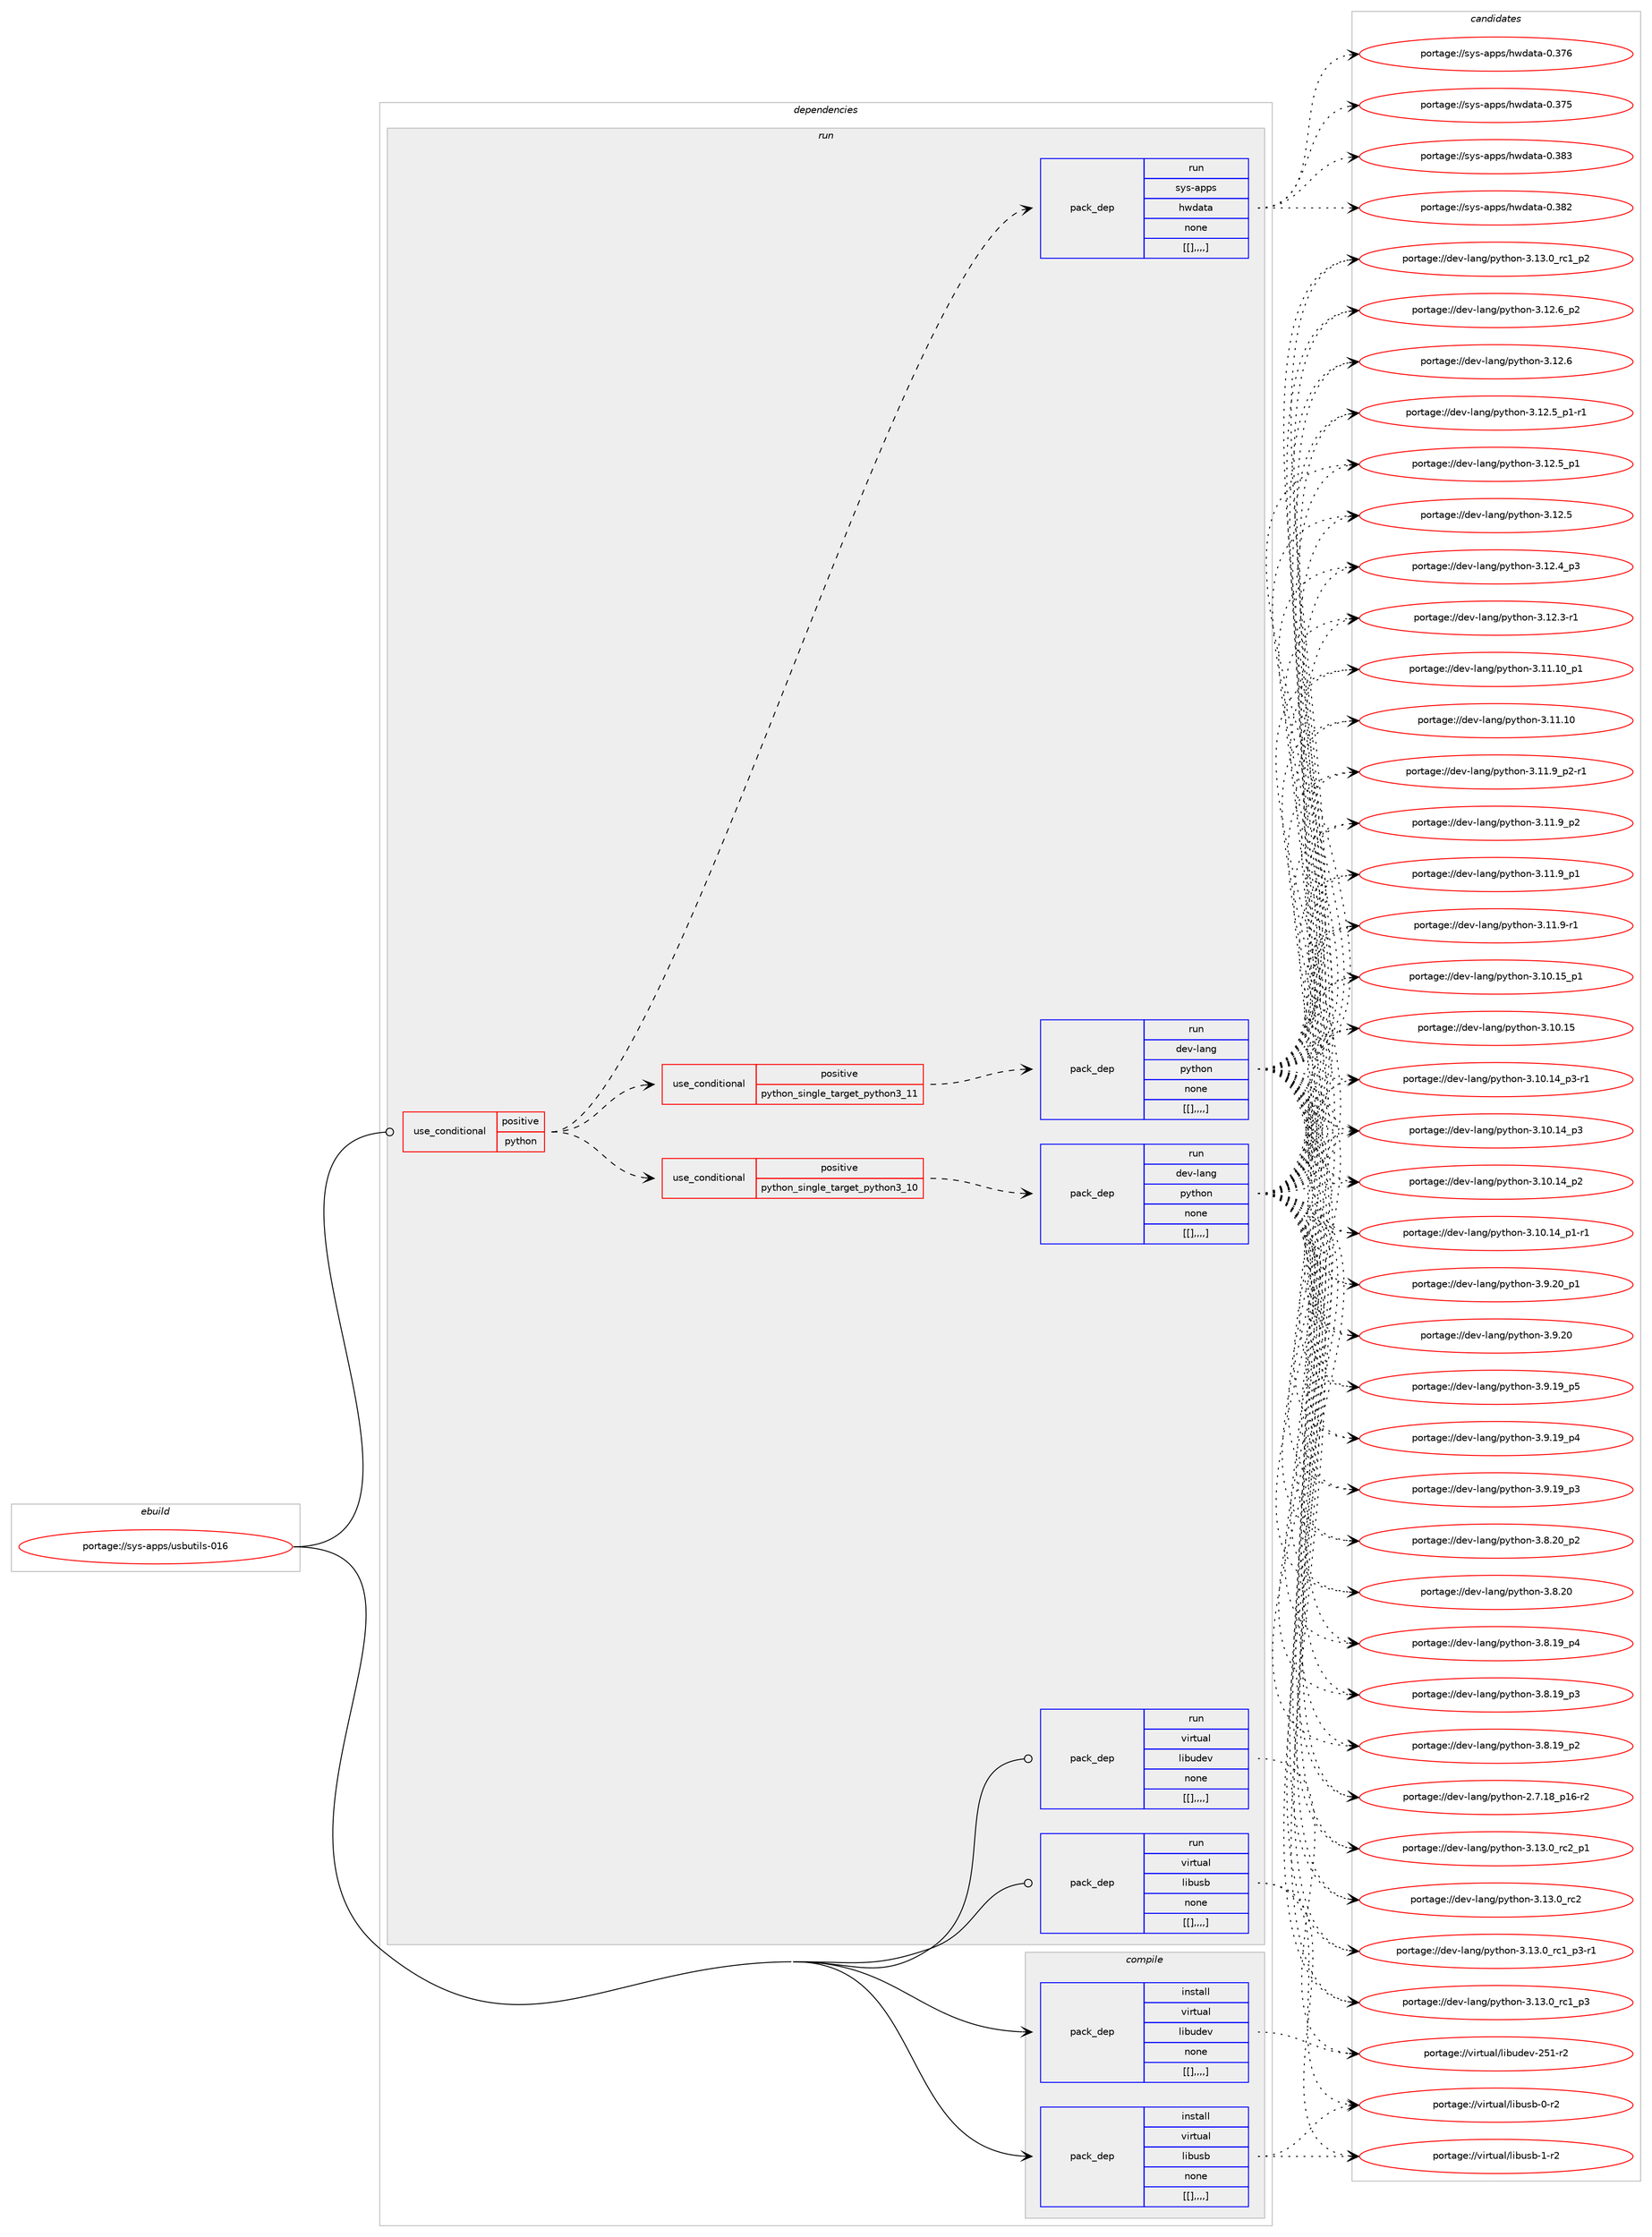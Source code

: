 digraph prolog {

# *************
# Graph options
# *************

newrank=true;
concentrate=true;
compound=true;
graph [rankdir=LR,fontname=Helvetica,fontsize=10,ranksep=1.5];#, ranksep=2.5, nodesep=0.2];
edge  [arrowhead=vee];
node  [fontname=Helvetica,fontsize=10];

# **********
# The ebuild
# **********

subgraph cluster_leftcol {
color=gray;
label=<<i>ebuild</i>>;
id [label="portage://sys-apps/usbutils-016", color=red, width=4, href="../sys-apps/usbutils-016.svg"];
}

# ****************
# The dependencies
# ****************

subgraph cluster_midcol {
color=gray;
label=<<i>dependencies</i>>;
subgraph cluster_compile {
fillcolor="#eeeeee";
style=filled;
label=<<i>compile</i>>;
subgraph pack13170 {
dependency21187 [label=<<TABLE BORDER="0" CELLBORDER="1" CELLSPACING="0" CELLPADDING="4" WIDTH="220"><TR><TD ROWSPAN="6" CELLPADDING="30">pack_dep</TD></TR><TR><TD WIDTH="110">install</TD></TR><TR><TD>virtual</TD></TR><TR><TD>libudev</TD></TR><TR><TD>none</TD></TR><TR><TD>[[],,,,]</TD></TR></TABLE>>, shape=none, color=blue];
}
id:e -> dependency21187:w [weight=20,style="solid",arrowhead="vee"];
subgraph pack13171 {
dependency21188 [label=<<TABLE BORDER="0" CELLBORDER="1" CELLSPACING="0" CELLPADDING="4" WIDTH="220"><TR><TD ROWSPAN="6" CELLPADDING="30">pack_dep</TD></TR><TR><TD WIDTH="110">install</TD></TR><TR><TD>virtual</TD></TR><TR><TD>libusb</TD></TR><TR><TD>none</TD></TR><TR><TD>[[],,,,]</TD></TR></TABLE>>, shape=none, color=blue];
}
id:e -> dependency21188:w [weight=20,style="solid",arrowhead="vee"];
}
subgraph cluster_compileandrun {
fillcolor="#eeeeee";
style=filled;
label=<<i>compile and run</i>>;
}
subgraph cluster_run {
fillcolor="#eeeeee";
style=filled;
label=<<i>run</i>>;
subgraph cond7961 {
dependency21189 [label=<<TABLE BORDER="0" CELLBORDER="1" CELLSPACING="0" CELLPADDING="4"><TR><TD ROWSPAN="3" CELLPADDING="10">use_conditional</TD></TR><TR><TD>positive</TD></TR><TR><TD>python</TD></TR></TABLE>>, shape=none, color=red];
subgraph cond7962 {
dependency21190 [label=<<TABLE BORDER="0" CELLBORDER="1" CELLSPACING="0" CELLPADDING="4"><TR><TD ROWSPAN="3" CELLPADDING="10">use_conditional</TD></TR><TR><TD>positive</TD></TR><TR><TD>python_single_target_python3_10</TD></TR></TABLE>>, shape=none, color=red];
subgraph pack13172 {
dependency21191 [label=<<TABLE BORDER="0" CELLBORDER="1" CELLSPACING="0" CELLPADDING="4" WIDTH="220"><TR><TD ROWSPAN="6" CELLPADDING="30">pack_dep</TD></TR><TR><TD WIDTH="110">run</TD></TR><TR><TD>dev-lang</TD></TR><TR><TD>python</TD></TR><TR><TD>none</TD></TR><TR><TD>[[],,,,]</TD></TR></TABLE>>, shape=none, color=blue];
}
dependency21190:e -> dependency21191:w [weight=20,style="dashed",arrowhead="vee"];
}
dependency21189:e -> dependency21190:w [weight=20,style="dashed",arrowhead="vee"];
subgraph cond7963 {
dependency21192 [label=<<TABLE BORDER="0" CELLBORDER="1" CELLSPACING="0" CELLPADDING="4"><TR><TD ROWSPAN="3" CELLPADDING="10">use_conditional</TD></TR><TR><TD>positive</TD></TR><TR><TD>python_single_target_python3_11</TD></TR></TABLE>>, shape=none, color=red];
subgraph pack13173 {
dependency21193 [label=<<TABLE BORDER="0" CELLBORDER="1" CELLSPACING="0" CELLPADDING="4" WIDTH="220"><TR><TD ROWSPAN="6" CELLPADDING="30">pack_dep</TD></TR><TR><TD WIDTH="110">run</TD></TR><TR><TD>dev-lang</TD></TR><TR><TD>python</TD></TR><TR><TD>none</TD></TR><TR><TD>[[],,,,]</TD></TR></TABLE>>, shape=none, color=blue];
}
dependency21192:e -> dependency21193:w [weight=20,style="dashed",arrowhead="vee"];
}
dependency21189:e -> dependency21192:w [weight=20,style="dashed",arrowhead="vee"];
subgraph pack13174 {
dependency21194 [label=<<TABLE BORDER="0" CELLBORDER="1" CELLSPACING="0" CELLPADDING="4" WIDTH="220"><TR><TD ROWSPAN="6" CELLPADDING="30">pack_dep</TD></TR><TR><TD WIDTH="110">run</TD></TR><TR><TD>sys-apps</TD></TR><TR><TD>hwdata</TD></TR><TR><TD>none</TD></TR><TR><TD>[[],,,,]</TD></TR></TABLE>>, shape=none, color=blue];
}
dependency21189:e -> dependency21194:w [weight=20,style="dashed",arrowhead="vee"];
}
id:e -> dependency21189:w [weight=20,style="solid",arrowhead="odot"];
subgraph pack13175 {
dependency21195 [label=<<TABLE BORDER="0" CELLBORDER="1" CELLSPACING="0" CELLPADDING="4" WIDTH="220"><TR><TD ROWSPAN="6" CELLPADDING="30">pack_dep</TD></TR><TR><TD WIDTH="110">run</TD></TR><TR><TD>virtual</TD></TR><TR><TD>libudev</TD></TR><TR><TD>none</TD></TR><TR><TD>[[],,,,]</TD></TR></TABLE>>, shape=none, color=blue];
}
id:e -> dependency21195:w [weight=20,style="solid",arrowhead="odot"];
subgraph pack13176 {
dependency21196 [label=<<TABLE BORDER="0" CELLBORDER="1" CELLSPACING="0" CELLPADDING="4" WIDTH="220"><TR><TD ROWSPAN="6" CELLPADDING="30">pack_dep</TD></TR><TR><TD WIDTH="110">run</TD></TR><TR><TD>virtual</TD></TR><TR><TD>libusb</TD></TR><TR><TD>none</TD></TR><TR><TD>[[],,,,]</TD></TR></TABLE>>, shape=none, color=blue];
}
id:e -> dependency21196:w [weight=20,style="solid",arrowhead="odot"];
}
}

# **************
# The candidates
# **************

subgraph cluster_choices {
rank=same;
color=gray;
label=<<i>candidates</i>>;

subgraph choice13170 {
color=black;
nodesep=1;
choice118105114116117971084710810598117100101118455053494511450 [label="portage://virtual/libudev-251-r2", color=red, width=4,href="../virtual/libudev-251-r2.svg"];
dependency21187:e -> choice118105114116117971084710810598117100101118455053494511450:w [style=dotted,weight="100"];
}
subgraph choice13171 {
color=black;
nodesep=1;
choice1181051141161179710847108105981171159845494511450 [label="portage://virtual/libusb-1-r2", color=red, width=4,href="../virtual/libusb-1-r2.svg"];
choice1181051141161179710847108105981171159845484511450 [label="portage://virtual/libusb-0-r2", color=red, width=4,href="../virtual/libusb-0-r2.svg"];
dependency21188:e -> choice1181051141161179710847108105981171159845494511450:w [style=dotted,weight="100"];
dependency21188:e -> choice1181051141161179710847108105981171159845484511450:w [style=dotted,weight="100"];
}
subgraph choice13172 {
color=black;
nodesep=1;
choice100101118451089711010347112121116104111110455146495146489511499509511249 [label="portage://dev-lang/python-3.13.0_rc2_p1", color=red, width=4,href="../dev-lang/python-3.13.0_rc2_p1.svg"];
choice10010111845108971101034711212111610411111045514649514648951149950 [label="portage://dev-lang/python-3.13.0_rc2", color=red, width=4,href="../dev-lang/python-3.13.0_rc2.svg"];
choice1001011184510897110103471121211161041111104551464951464895114994995112514511449 [label="portage://dev-lang/python-3.13.0_rc1_p3-r1", color=red, width=4,href="../dev-lang/python-3.13.0_rc1_p3-r1.svg"];
choice100101118451089711010347112121116104111110455146495146489511499499511251 [label="portage://dev-lang/python-3.13.0_rc1_p3", color=red, width=4,href="../dev-lang/python-3.13.0_rc1_p3.svg"];
choice100101118451089711010347112121116104111110455146495146489511499499511250 [label="portage://dev-lang/python-3.13.0_rc1_p2", color=red, width=4,href="../dev-lang/python-3.13.0_rc1_p2.svg"];
choice100101118451089711010347112121116104111110455146495046549511250 [label="portage://dev-lang/python-3.12.6_p2", color=red, width=4,href="../dev-lang/python-3.12.6_p2.svg"];
choice10010111845108971101034711212111610411111045514649504654 [label="portage://dev-lang/python-3.12.6", color=red, width=4,href="../dev-lang/python-3.12.6.svg"];
choice1001011184510897110103471121211161041111104551464950465395112494511449 [label="portage://dev-lang/python-3.12.5_p1-r1", color=red, width=4,href="../dev-lang/python-3.12.5_p1-r1.svg"];
choice100101118451089711010347112121116104111110455146495046539511249 [label="portage://dev-lang/python-3.12.5_p1", color=red, width=4,href="../dev-lang/python-3.12.5_p1.svg"];
choice10010111845108971101034711212111610411111045514649504653 [label="portage://dev-lang/python-3.12.5", color=red, width=4,href="../dev-lang/python-3.12.5.svg"];
choice100101118451089711010347112121116104111110455146495046529511251 [label="portage://dev-lang/python-3.12.4_p3", color=red, width=4,href="../dev-lang/python-3.12.4_p3.svg"];
choice100101118451089711010347112121116104111110455146495046514511449 [label="portage://dev-lang/python-3.12.3-r1", color=red, width=4,href="../dev-lang/python-3.12.3-r1.svg"];
choice10010111845108971101034711212111610411111045514649494649489511249 [label="portage://dev-lang/python-3.11.10_p1", color=red, width=4,href="../dev-lang/python-3.11.10_p1.svg"];
choice1001011184510897110103471121211161041111104551464949464948 [label="portage://dev-lang/python-3.11.10", color=red, width=4,href="../dev-lang/python-3.11.10.svg"];
choice1001011184510897110103471121211161041111104551464949465795112504511449 [label="portage://dev-lang/python-3.11.9_p2-r1", color=red, width=4,href="../dev-lang/python-3.11.9_p2-r1.svg"];
choice100101118451089711010347112121116104111110455146494946579511250 [label="portage://dev-lang/python-3.11.9_p2", color=red, width=4,href="../dev-lang/python-3.11.9_p2.svg"];
choice100101118451089711010347112121116104111110455146494946579511249 [label="portage://dev-lang/python-3.11.9_p1", color=red, width=4,href="../dev-lang/python-3.11.9_p1.svg"];
choice100101118451089711010347112121116104111110455146494946574511449 [label="portage://dev-lang/python-3.11.9-r1", color=red, width=4,href="../dev-lang/python-3.11.9-r1.svg"];
choice10010111845108971101034711212111610411111045514649484649539511249 [label="portage://dev-lang/python-3.10.15_p1", color=red, width=4,href="../dev-lang/python-3.10.15_p1.svg"];
choice1001011184510897110103471121211161041111104551464948464953 [label="portage://dev-lang/python-3.10.15", color=red, width=4,href="../dev-lang/python-3.10.15.svg"];
choice100101118451089711010347112121116104111110455146494846495295112514511449 [label="portage://dev-lang/python-3.10.14_p3-r1", color=red, width=4,href="../dev-lang/python-3.10.14_p3-r1.svg"];
choice10010111845108971101034711212111610411111045514649484649529511251 [label="portage://dev-lang/python-3.10.14_p3", color=red, width=4,href="../dev-lang/python-3.10.14_p3.svg"];
choice10010111845108971101034711212111610411111045514649484649529511250 [label="portage://dev-lang/python-3.10.14_p2", color=red, width=4,href="../dev-lang/python-3.10.14_p2.svg"];
choice100101118451089711010347112121116104111110455146494846495295112494511449 [label="portage://dev-lang/python-3.10.14_p1-r1", color=red, width=4,href="../dev-lang/python-3.10.14_p1-r1.svg"];
choice100101118451089711010347112121116104111110455146574650489511249 [label="portage://dev-lang/python-3.9.20_p1", color=red, width=4,href="../dev-lang/python-3.9.20_p1.svg"];
choice10010111845108971101034711212111610411111045514657465048 [label="portage://dev-lang/python-3.9.20", color=red, width=4,href="../dev-lang/python-3.9.20.svg"];
choice100101118451089711010347112121116104111110455146574649579511253 [label="portage://dev-lang/python-3.9.19_p5", color=red, width=4,href="../dev-lang/python-3.9.19_p5.svg"];
choice100101118451089711010347112121116104111110455146574649579511252 [label="portage://dev-lang/python-3.9.19_p4", color=red, width=4,href="../dev-lang/python-3.9.19_p4.svg"];
choice100101118451089711010347112121116104111110455146574649579511251 [label="portage://dev-lang/python-3.9.19_p3", color=red, width=4,href="../dev-lang/python-3.9.19_p3.svg"];
choice100101118451089711010347112121116104111110455146564650489511250 [label="portage://dev-lang/python-3.8.20_p2", color=red, width=4,href="../dev-lang/python-3.8.20_p2.svg"];
choice10010111845108971101034711212111610411111045514656465048 [label="portage://dev-lang/python-3.8.20", color=red, width=4,href="../dev-lang/python-3.8.20.svg"];
choice100101118451089711010347112121116104111110455146564649579511252 [label="portage://dev-lang/python-3.8.19_p4", color=red, width=4,href="../dev-lang/python-3.8.19_p4.svg"];
choice100101118451089711010347112121116104111110455146564649579511251 [label="portage://dev-lang/python-3.8.19_p3", color=red, width=4,href="../dev-lang/python-3.8.19_p3.svg"];
choice100101118451089711010347112121116104111110455146564649579511250 [label="portage://dev-lang/python-3.8.19_p2", color=red, width=4,href="../dev-lang/python-3.8.19_p2.svg"];
choice100101118451089711010347112121116104111110455046554649569511249544511450 [label="portage://dev-lang/python-2.7.18_p16-r2", color=red, width=4,href="../dev-lang/python-2.7.18_p16-r2.svg"];
dependency21191:e -> choice100101118451089711010347112121116104111110455146495146489511499509511249:w [style=dotted,weight="100"];
dependency21191:e -> choice10010111845108971101034711212111610411111045514649514648951149950:w [style=dotted,weight="100"];
dependency21191:e -> choice1001011184510897110103471121211161041111104551464951464895114994995112514511449:w [style=dotted,weight="100"];
dependency21191:e -> choice100101118451089711010347112121116104111110455146495146489511499499511251:w [style=dotted,weight="100"];
dependency21191:e -> choice100101118451089711010347112121116104111110455146495146489511499499511250:w [style=dotted,weight="100"];
dependency21191:e -> choice100101118451089711010347112121116104111110455146495046549511250:w [style=dotted,weight="100"];
dependency21191:e -> choice10010111845108971101034711212111610411111045514649504654:w [style=dotted,weight="100"];
dependency21191:e -> choice1001011184510897110103471121211161041111104551464950465395112494511449:w [style=dotted,weight="100"];
dependency21191:e -> choice100101118451089711010347112121116104111110455146495046539511249:w [style=dotted,weight="100"];
dependency21191:e -> choice10010111845108971101034711212111610411111045514649504653:w [style=dotted,weight="100"];
dependency21191:e -> choice100101118451089711010347112121116104111110455146495046529511251:w [style=dotted,weight="100"];
dependency21191:e -> choice100101118451089711010347112121116104111110455146495046514511449:w [style=dotted,weight="100"];
dependency21191:e -> choice10010111845108971101034711212111610411111045514649494649489511249:w [style=dotted,weight="100"];
dependency21191:e -> choice1001011184510897110103471121211161041111104551464949464948:w [style=dotted,weight="100"];
dependency21191:e -> choice1001011184510897110103471121211161041111104551464949465795112504511449:w [style=dotted,weight="100"];
dependency21191:e -> choice100101118451089711010347112121116104111110455146494946579511250:w [style=dotted,weight="100"];
dependency21191:e -> choice100101118451089711010347112121116104111110455146494946579511249:w [style=dotted,weight="100"];
dependency21191:e -> choice100101118451089711010347112121116104111110455146494946574511449:w [style=dotted,weight="100"];
dependency21191:e -> choice10010111845108971101034711212111610411111045514649484649539511249:w [style=dotted,weight="100"];
dependency21191:e -> choice1001011184510897110103471121211161041111104551464948464953:w [style=dotted,weight="100"];
dependency21191:e -> choice100101118451089711010347112121116104111110455146494846495295112514511449:w [style=dotted,weight="100"];
dependency21191:e -> choice10010111845108971101034711212111610411111045514649484649529511251:w [style=dotted,weight="100"];
dependency21191:e -> choice10010111845108971101034711212111610411111045514649484649529511250:w [style=dotted,weight="100"];
dependency21191:e -> choice100101118451089711010347112121116104111110455146494846495295112494511449:w [style=dotted,weight="100"];
dependency21191:e -> choice100101118451089711010347112121116104111110455146574650489511249:w [style=dotted,weight="100"];
dependency21191:e -> choice10010111845108971101034711212111610411111045514657465048:w [style=dotted,weight="100"];
dependency21191:e -> choice100101118451089711010347112121116104111110455146574649579511253:w [style=dotted,weight="100"];
dependency21191:e -> choice100101118451089711010347112121116104111110455146574649579511252:w [style=dotted,weight="100"];
dependency21191:e -> choice100101118451089711010347112121116104111110455146574649579511251:w [style=dotted,weight="100"];
dependency21191:e -> choice100101118451089711010347112121116104111110455146564650489511250:w [style=dotted,weight="100"];
dependency21191:e -> choice10010111845108971101034711212111610411111045514656465048:w [style=dotted,weight="100"];
dependency21191:e -> choice100101118451089711010347112121116104111110455146564649579511252:w [style=dotted,weight="100"];
dependency21191:e -> choice100101118451089711010347112121116104111110455146564649579511251:w [style=dotted,weight="100"];
dependency21191:e -> choice100101118451089711010347112121116104111110455146564649579511250:w [style=dotted,weight="100"];
dependency21191:e -> choice100101118451089711010347112121116104111110455046554649569511249544511450:w [style=dotted,weight="100"];
}
subgraph choice13173 {
color=black;
nodesep=1;
choice100101118451089711010347112121116104111110455146495146489511499509511249 [label="portage://dev-lang/python-3.13.0_rc2_p1", color=red, width=4,href="../dev-lang/python-3.13.0_rc2_p1.svg"];
choice10010111845108971101034711212111610411111045514649514648951149950 [label="portage://dev-lang/python-3.13.0_rc2", color=red, width=4,href="../dev-lang/python-3.13.0_rc2.svg"];
choice1001011184510897110103471121211161041111104551464951464895114994995112514511449 [label="portage://dev-lang/python-3.13.0_rc1_p3-r1", color=red, width=4,href="../dev-lang/python-3.13.0_rc1_p3-r1.svg"];
choice100101118451089711010347112121116104111110455146495146489511499499511251 [label="portage://dev-lang/python-3.13.0_rc1_p3", color=red, width=4,href="../dev-lang/python-3.13.0_rc1_p3.svg"];
choice100101118451089711010347112121116104111110455146495146489511499499511250 [label="portage://dev-lang/python-3.13.0_rc1_p2", color=red, width=4,href="../dev-lang/python-3.13.0_rc1_p2.svg"];
choice100101118451089711010347112121116104111110455146495046549511250 [label="portage://dev-lang/python-3.12.6_p2", color=red, width=4,href="../dev-lang/python-3.12.6_p2.svg"];
choice10010111845108971101034711212111610411111045514649504654 [label="portage://dev-lang/python-3.12.6", color=red, width=4,href="../dev-lang/python-3.12.6.svg"];
choice1001011184510897110103471121211161041111104551464950465395112494511449 [label="portage://dev-lang/python-3.12.5_p1-r1", color=red, width=4,href="../dev-lang/python-3.12.5_p1-r1.svg"];
choice100101118451089711010347112121116104111110455146495046539511249 [label="portage://dev-lang/python-3.12.5_p1", color=red, width=4,href="../dev-lang/python-3.12.5_p1.svg"];
choice10010111845108971101034711212111610411111045514649504653 [label="portage://dev-lang/python-3.12.5", color=red, width=4,href="../dev-lang/python-3.12.5.svg"];
choice100101118451089711010347112121116104111110455146495046529511251 [label="portage://dev-lang/python-3.12.4_p3", color=red, width=4,href="../dev-lang/python-3.12.4_p3.svg"];
choice100101118451089711010347112121116104111110455146495046514511449 [label="portage://dev-lang/python-3.12.3-r1", color=red, width=4,href="../dev-lang/python-3.12.3-r1.svg"];
choice10010111845108971101034711212111610411111045514649494649489511249 [label="portage://dev-lang/python-3.11.10_p1", color=red, width=4,href="../dev-lang/python-3.11.10_p1.svg"];
choice1001011184510897110103471121211161041111104551464949464948 [label="portage://dev-lang/python-3.11.10", color=red, width=4,href="../dev-lang/python-3.11.10.svg"];
choice1001011184510897110103471121211161041111104551464949465795112504511449 [label="portage://dev-lang/python-3.11.9_p2-r1", color=red, width=4,href="../dev-lang/python-3.11.9_p2-r1.svg"];
choice100101118451089711010347112121116104111110455146494946579511250 [label="portage://dev-lang/python-3.11.9_p2", color=red, width=4,href="../dev-lang/python-3.11.9_p2.svg"];
choice100101118451089711010347112121116104111110455146494946579511249 [label="portage://dev-lang/python-3.11.9_p1", color=red, width=4,href="../dev-lang/python-3.11.9_p1.svg"];
choice100101118451089711010347112121116104111110455146494946574511449 [label="portage://dev-lang/python-3.11.9-r1", color=red, width=4,href="../dev-lang/python-3.11.9-r1.svg"];
choice10010111845108971101034711212111610411111045514649484649539511249 [label="portage://dev-lang/python-3.10.15_p1", color=red, width=4,href="../dev-lang/python-3.10.15_p1.svg"];
choice1001011184510897110103471121211161041111104551464948464953 [label="portage://dev-lang/python-3.10.15", color=red, width=4,href="../dev-lang/python-3.10.15.svg"];
choice100101118451089711010347112121116104111110455146494846495295112514511449 [label="portage://dev-lang/python-3.10.14_p3-r1", color=red, width=4,href="../dev-lang/python-3.10.14_p3-r1.svg"];
choice10010111845108971101034711212111610411111045514649484649529511251 [label="portage://dev-lang/python-3.10.14_p3", color=red, width=4,href="../dev-lang/python-3.10.14_p3.svg"];
choice10010111845108971101034711212111610411111045514649484649529511250 [label="portage://dev-lang/python-3.10.14_p2", color=red, width=4,href="../dev-lang/python-3.10.14_p2.svg"];
choice100101118451089711010347112121116104111110455146494846495295112494511449 [label="portage://dev-lang/python-3.10.14_p1-r1", color=red, width=4,href="../dev-lang/python-3.10.14_p1-r1.svg"];
choice100101118451089711010347112121116104111110455146574650489511249 [label="portage://dev-lang/python-3.9.20_p1", color=red, width=4,href="../dev-lang/python-3.9.20_p1.svg"];
choice10010111845108971101034711212111610411111045514657465048 [label="portage://dev-lang/python-3.9.20", color=red, width=4,href="../dev-lang/python-3.9.20.svg"];
choice100101118451089711010347112121116104111110455146574649579511253 [label="portage://dev-lang/python-3.9.19_p5", color=red, width=4,href="../dev-lang/python-3.9.19_p5.svg"];
choice100101118451089711010347112121116104111110455146574649579511252 [label="portage://dev-lang/python-3.9.19_p4", color=red, width=4,href="../dev-lang/python-3.9.19_p4.svg"];
choice100101118451089711010347112121116104111110455146574649579511251 [label="portage://dev-lang/python-3.9.19_p3", color=red, width=4,href="../dev-lang/python-3.9.19_p3.svg"];
choice100101118451089711010347112121116104111110455146564650489511250 [label="portage://dev-lang/python-3.8.20_p2", color=red, width=4,href="../dev-lang/python-3.8.20_p2.svg"];
choice10010111845108971101034711212111610411111045514656465048 [label="portage://dev-lang/python-3.8.20", color=red, width=4,href="../dev-lang/python-3.8.20.svg"];
choice100101118451089711010347112121116104111110455146564649579511252 [label="portage://dev-lang/python-3.8.19_p4", color=red, width=4,href="../dev-lang/python-3.8.19_p4.svg"];
choice100101118451089711010347112121116104111110455146564649579511251 [label="portage://dev-lang/python-3.8.19_p3", color=red, width=4,href="../dev-lang/python-3.8.19_p3.svg"];
choice100101118451089711010347112121116104111110455146564649579511250 [label="portage://dev-lang/python-3.8.19_p2", color=red, width=4,href="../dev-lang/python-3.8.19_p2.svg"];
choice100101118451089711010347112121116104111110455046554649569511249544511450 [label="portage://dev-lang/python-2.7.18_p16-r2", color=red, width=4,href="../dev-lang/python-2.7.18_p16-r2.svg"];
dependency21193:e -> choice100101118451089711010347112121116104111110455146495146489511499509511249:w [style=dotted,weight="100"];
dependency21193:e -> choice10010111845108971101034711212111610411111045514649514648951149950:w [style=dotted,weight="100"];
dependency21193:e -> choice1001011184510897110103471121211161041111104551464951464895114994995112514511449:w [style=dotted,weight="100"];
dependency21193:e -> choice100101118451089711010347112121116104111110455146495146489511499499511251:w [style=dotted,weight="100"];
dependency21193:e -> choice100101118451089711010347112121116104111110455146495146489511499499511250:w [style=dotted,weight="100"];
dependency21193:e -> choice100101118451089711010347112121116104111110455146495046549511250:w [style=dotted,weight="100"];
dependency21193:e -> choice10010111845108971101034711212111610411111045514649504654:w [style=dotted,weight="100"];
dependency21193:e -> choice1001011184510897110103471121211161041111104551464950465395112494511449:w [style=dotted,weight="100"];
dependency21193:e -> choice100101118451089711010347112121116104111110455146495046539511249:w [style=dotted,weight="100"];
dependency21193:e -> choice10010111845108971101034711212111610411111045514649504653:w [style=dotted,weight="100"];
dependency21193:e -> choice100101118451089711010347112121116104111110455146495046529511251:w [style=dotted,weight="100"];
dependency21193:e -> choice100101118451089711010347112121116104111110455146495046514511449:w [style=dotted,weight="100"];
dependency21193:e -> choice10010111845108971101034711212111610411111045514649494649489511249:w [style=dotted,weight="100"];
dependency21193:e -> choice1001011184510897110103471121211161041111104551464949464948:w [style=dotted,weight="100"];
dependency21193:e -> choice1001011184510897110103471121211161041111104551464949465795112504511449:w [style=dotted,weight="100"];
dependency21193:e -> choice100101118451089711010347112121116104111110455146494946579511250:w [style=dotted,weight="100"];
dependency21193:e -> choice100101118451089711010347112121116104111110455146494946579511249:w [style=dotted,weight="100"];
dependency21193:e -> choice100101118451089711010347112121116104111110455146494946574511449:w [style=dotted,weight="100"];
dependency21193:e -> choice10010111845108971101034711212111610411111045514649484649539511249:w [style=dotted,weight="100"];
dependency21193:e -> choice1001011184510897110103471121211161041111104551464948464953:w [style=dotted,weight="100"];
dependency21193:e -> choice100101118451089711010347112121116104111110455146494846495295112514511449:w [style=dotted,weight="100"];
dependency21193:e -> choice10010111845108971101034711212111610411111045514649484649529511251:w [style=dotted,weight="100"];
dependency21193:e -> choice10010111845108971101034711212111610411111045514649484649529511250:w [style=dotted,weight="100"];
dependency21193:e -> choice100101118451089711010347112121116104111110455146494846495295112494511449:w [style=dotted,weight="100"];
dependency21193:e -> choice100101118451089711010347112121116104111110455146574650489511249:w [style=dotted,weight="100"];
dependency21193:e -> choice10010111845108971101034711212111610411111045514657465048:w [style=dotted,weight="100"];
dependency21193:e -> choice100101118451089711010347112121116104111110455146574649579511253:w [style=dotted,weight="100"];
dependency21193:e -> choice100101118451089711010347112121116104111110455146574649579511252:w [style=dotted,weight="100"];
dependency21193:e -> choice100101118451089711010347112121116104111110455146574649579511251:w [style=dotted,weight="100"];
dependency21193:e -> choice100101118451089711010347112121116104111110455146564650489511250:w [style=dotted,weight="100"];
dependency21193:e -> choice10010111845108971101034711212111610411111045514656465048:w [style=dotted,weight="100"];
dependency21193:e -> choice100101118451089711010347112121116104111110455146564649579511252:w [style=dotted,weight="100"];
dependency21193:e -> choice100101118451089711010347112121116104111110455146564649579511251:w [style=dotted,weight="100"];
dependency21193:e -> choice100101118451089711010347112121116104111110455146564649579511250:w [style=dotted,weight="100"];
dependency21193:e -> choice100101118451089711010347112121116104111110455046554649569511249544511450:w [style=dotted,weight="100"];
}
subgraph choice13174 {
color=black;
nodesep=1;
choice1151211154597112112115471041191009711697454846515651 [label="portage://sys-apps/hwdata-0.383", color=red, width=4,href="../sys-apps/hwdata-0.383.svg"];
choice1151211154597112112115471041191009711697454846515650 [label="portage://sys-apps/hwdata-0.382", color=red, width=4,href="../sys-apps/hwdata-0.382.svg"];
choice1151211154597112112115471041191009711697454846515554 [label="portage://sys-apps/hwdata-0.376", color=red, width=4,href="../sys-apps/hwdata-0.376.svg"];
choice1151211154597112112115471041191009711697454846515553 [label="portage://sys-apps/hwdata-0.375", color=red, width=4,href="../sys-apps/hwdata-0.375.svg"];
dependency21194:e -> choice1151211154597112112115471041191009711697454846515651:w [style=dotted,weight="100"];
dependency21194:e -> choice1151211154597112112115471041191009711697454846515650:w [style=dotted,weight="100"];
dependency21194:e -> choice1151211154597112112115471041191009711697454846515554:w [style=dotted,weight="100"];
dependency21194:e -> choice1151211154597112112115471041191009711697454846515553:w [style=dotted,weight="100"];
}
subgraph choice13175 {
color=black;
nodesep=1;
choice118105114116117971084710810598117100101118455053494511450 [label="portage://virtual/libudev-251-r2", color=red, width=4,href="../virtual/libudev-251-r2.svg"];
dependency21195:e -> choice118105114116117971084710810598117100101118455053494511450:w [style=dotted,weight="100"];
}
subgraph choice13176 {
color=black;
nodesep=1;
choice1181051141161179710847108105981171159845494511450 [label="portage://virtual/libusb-1-r2", color=red, width=4,href="../virtual/libusb-1-r2.svg"];
choice1181051141161179710847108105981171159845484511450 [label="portage://virtual/libusb-0-r2", color=red, width=4,href="../virtual/libusb-0-r2.svg"];
dependency21196:e -> choice1181051141161179710847108105981171159845494511450:w [style=dotted,weight="100"];
dependency21196:e -> choice1181051141161179710847108105981171159845484511450:w [style=dotted,weight="100"];
}
}

}
